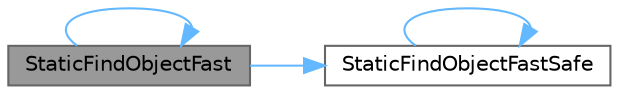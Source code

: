 digraph "StaticFindObjectFast"
{
 // INTERACTIVE_SVG=YES
 // LATEX_PDF_SIZE
  bgcolor="transparent";
  edge [fontname=Helvetica,fontsize=10,labelfontname=Helvetica,labelfontsize=10];
  node [fontname=Helvetica,fontsize=10,shape=box,height=0.2,width=0.4];
  rankdir="LR";
  Node1 [id="Node000001",label="StaticFindObjectFast",height=0.2,width=0.4,color="gray40", fillcolor="grey60", style="filled", fontcolor="black",tooltip="Fast version of StaticFindObject that relies on the passed in FName being the object name without any..."];
  Node1 -> Node1 [id="edge1_Node000001_Node000001",color="steelblue1",style="solid",tooltip=" "];
  Node1 -> Node2 [id="edge2_Node000001_Node000002",color="steelblue1",style="solid",tooltip=" "];
  Node2 [id="Node000002",label="StaticFindObjectFastSafe",height=0.2,width=0.4,color="grey40", fillcolor="white", style="filled",URL="$d0/da9/UObjectGlobals_8h.html#ad4a3d0ffb422477ced469ca6be5298aa",tooltip="Fast and safe version of StaticFindObject that relies on the passed in FName being the object name wi..."];
  Node2 -> Node2 [id="edge3_Node000002_Node000002",color="steelblue1",style="solid",tooltip=" "];
}
